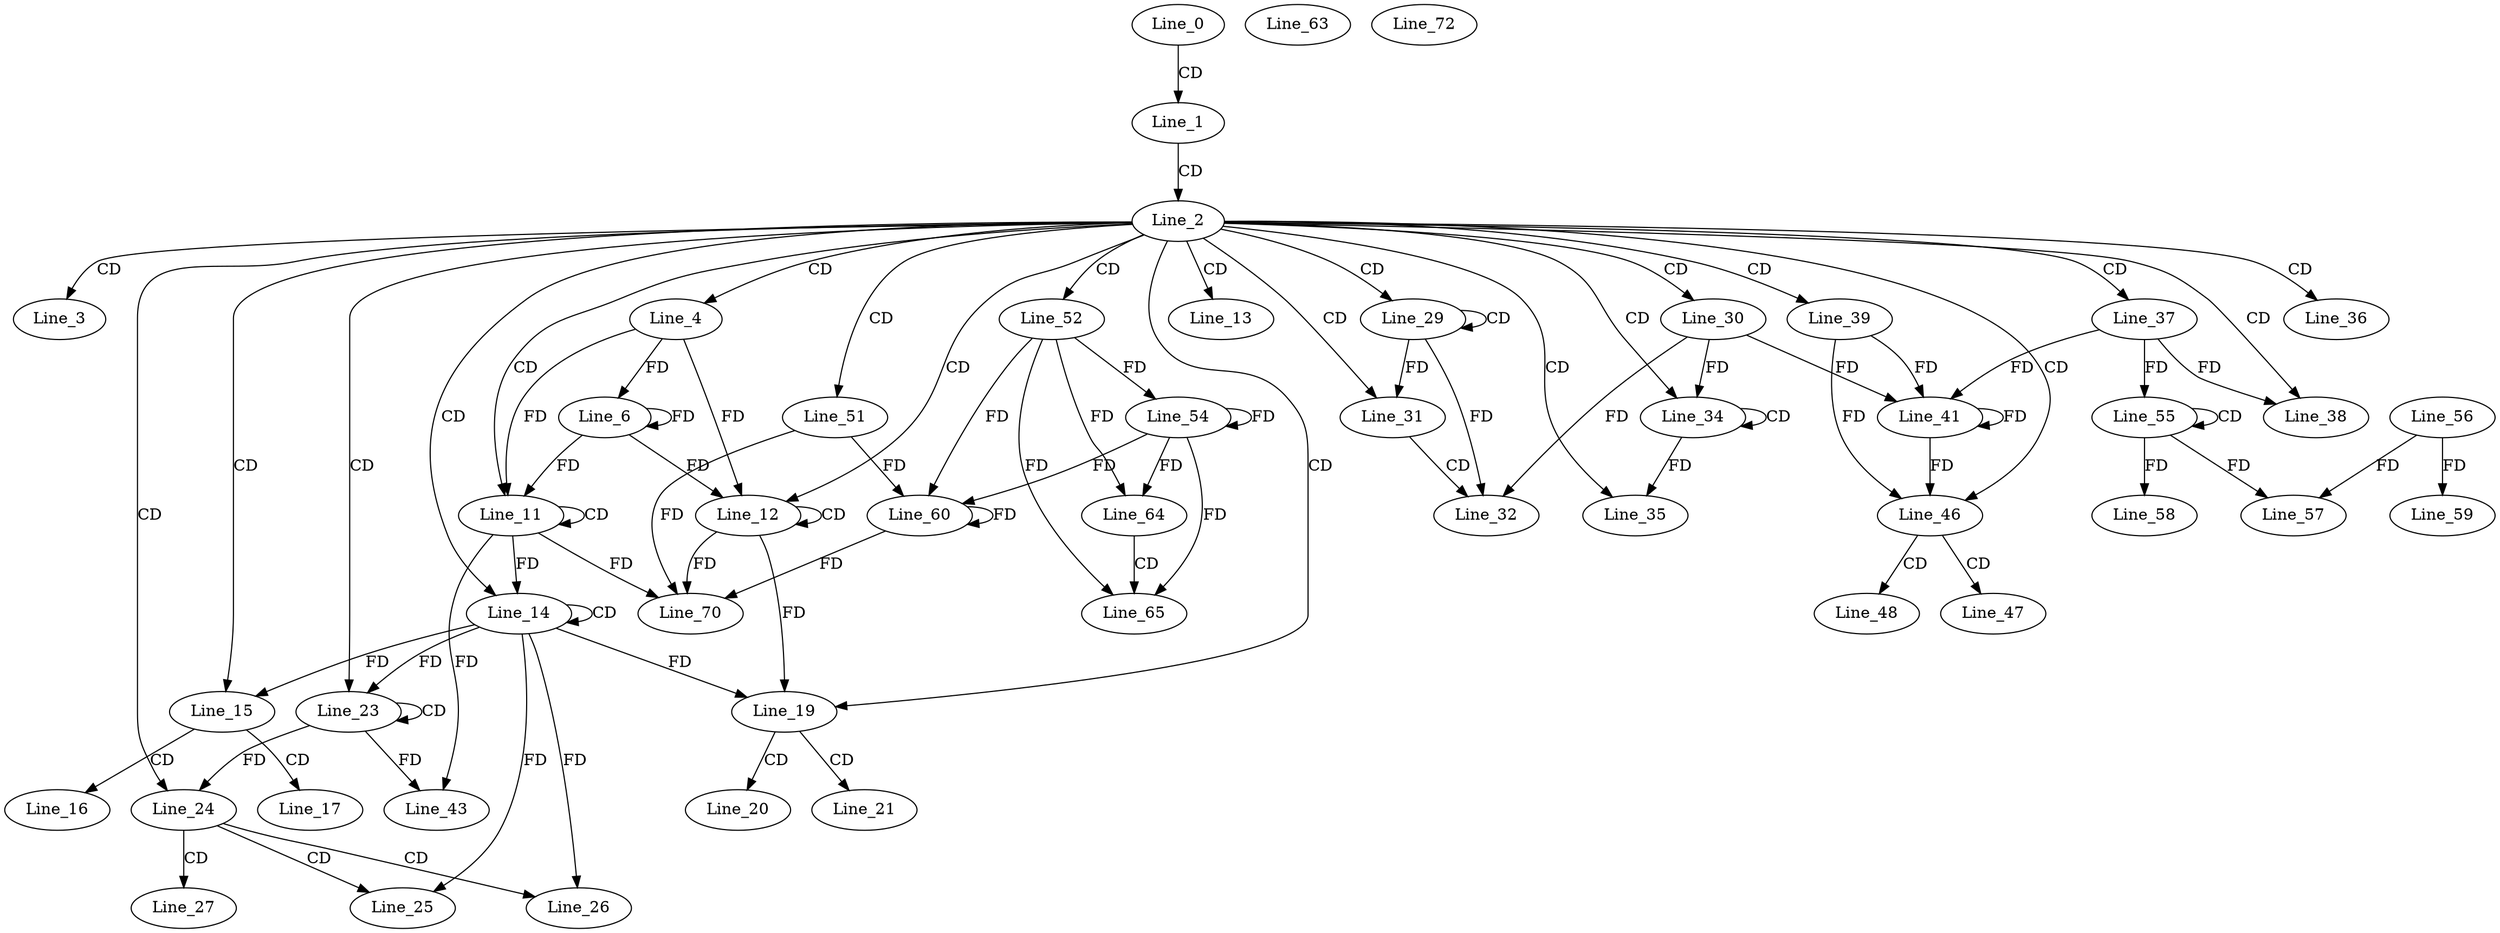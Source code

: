 digraph G {
  Line_0;
  Line_1;
  Line_2;
  Line_3;
  Line_4;
  Line_6;
  Line_11;
  Line_11;
  Line_12;
  Line_12;
  Line_13;
  Line_14;
  Line_14;
  Line_15;
  Line_16;
  Line_17;
  Line_19;
  Line_19;
  Line_19;
  Line_20;
  Line_21;
  Line_23;
  Line_23;
  Line_24;
  Line_25;
  Line_25;
  Line_26;
  Line_27;
  Line_29;
  Line_29;
  Line_30;
  Line_31;
  Line_32;
  Line_32;
  Line_32;
  Line_32;
  Line_34;
  Line_34;
  Line_35;
  Line_36;
  Line_37;
  Line_38;
  Line_39;
  Line_41;
  Line_41;
  Line_43;
  Line_46;
  Line_47;
  Line_48;
  Line_51;
  Line_52;
  Line_54;
  Line_54;
  Line_55;
  Line_55;
  Line_57;
  Line_56;
  Line_58;
  Line_59;
  Line_60;
  Line_60;
  Line_63;
  Line_64;
  Line_65;
  Line_70;
  Line_72;
  Line_0 -> Line_1 [ label="CD" ];
  Line_1 -> Line_2 [ label="CD" ];
  Line_2 -> Line_3 [ label="CD" ];
  Line_2 -> Line_4 [ label="CD" ];
  Line_4 -> Line_6 [ label="FD" ];
  Line_6 -> Line_6 [ label="FD" ];
  Line_2 -> Line_11 [ label="CD" ];
  Line_11 -> Line_11 [ label="CD" ];
  Line_4 -> Line_11 [ label="FD" ];
  Line_6 -> Line_11 [ label="FD" ];
  Line_2 -> Line_12 [ label="CD" ];
  Line_12 -> Line_12 [ label="CD" ];
  Line_4 -> Line_12 [ label="FD" ];
  Line_6 -> Line_12 [ label="FD" ];
  Line_2 -> Line_13 [ label="CD" ];
  Line_2 -> Line_14 [ label="CD" ];
  Line_14 -> Line_14 [ label="CD" ];
  Line_11 -> Line_14 [ label="FD" ];
  Line_2 -> Line_15 [ label="CD" ];
  Line_14 -> Line_15 [ label="FD" ];
  Line_15 -> Line_16 [ label="CD" ];
  Line_15 -> Line_17 [ label="CD" ];
  Line_2 -> Line_19 [ label="CD" ];
  Line_12 -> Line_19 [ label="FD" ];
  Line_14 -> Line_19 [ label="FD" ];
  Line_19 -> Line_20 [ label="CD" ];
  Line_19 -> Line_21 [ label="CD" ];
  Line_2 -> Line_23 [ label="CD" ];
  Line_23 -> Line_23 [ label="CD" ];
  Line_14 -> Line_23 [ label="FD" ];
  Line_2 -> Line_24 [ label="CD" ];
  Line_23 -> Line_24 [ label="FD" ];
  Line_24 -> Line_25 [ label="CD" ];
  Line_14 -> Line_25 [ label="FD" ];
  Line_24 -> Line_26 [ label="CD" ];
  Line_14 -> Line_26 [ label="FD" ];
  Line_24 -> Line_27 [ label="CD" ];
  Line_2 -> Line_29 [ label="CD" ];
  Line_29 -> Line_29 [ label="CD" ];
  Line_2 -> Line_30 [ label="CD" ];
  Line_2 -> Line_31 [ label="CD" ];
  Line_29 -> Line_31 [ label="FD" ];
  Line_31 -> Line_32 [ label="CD" ];
  Line_30 -> Line_32 [ label="FD" ];
  Line_29 -> Line_32 [ label="FD" ];
  Line_2 -> Line_34 [ label="CD" ];
  Line_34 -> Line_34 [ label="CD" ];
  Line_30 -> Line_34 [ label="FD" ];
  Line_2 -> Line_35 [ label="CD" ];
  Line_34 -> Line_35 [ label="FD" ];
  Line_2 -> Line_36 [ label="CD" ];
  Line_2 -> Line_37 [ label="CD" ];
  Line_2 -> Line_38 [ label="CD" ];
  Line_37 -> Line_38 [ label="FD" ];
  Line_2 -> Line_39 [ label="CD" ];
  Line_39 -> Line_41 [ label="FD" ];
  Line_41 -> Line_41 [ label="FD" ];
  Line_30 -> Line_41 [ label="FD" ];
  Line_37 -> Line_41 [ label="FD" ];
  Line_11 -> Line_43 [ label="FD" ];
  Line_23 -> Line_43 [ label="FD" ];
  Line_2 -> Line_46 [ label="CD" ];
  Line_39 -> Line_46 [ label="FD" ];
  Line_41 -> Line_46 [ label="FD" ];
  Line_46 -> Line_47 [ label="CD" ];
  Line_46 -> Line_48 [ label="CD" ];
  Line_2 -> Line_51 [ label="CD" ];
  Line_2 -> Line_52 [ label="CD" ];
  Line_52 -> Line_54 [ label="FD" ];
  Line_54 -> Line_54 [ label="FD" ];
  Line_55 -> Line_55 [ label="CD" ];
  Line_37 -> Line_55 [ label="FD" ];
  Line_55 -> Line_57 [ label="FD" ];
  Line_56 -> Line_57 [ label="FD" ];
  Line_55 -> Line_58 [ label="FD" ];
  Line_56 -> Line_59 [ label="FD" ];
  Line_51 -> Line_60 [ label="FD" ];
  Line_60 -> Line_60 [ label="FD" ];
  Line_52 -> Line_60 [ label="FD" ];
  Line_54 -> Line_60 [ label="FD" ];
  Line_52 -> Line_64 [ label="FD" ];
  Line_54 -> Line_64 [ label="FD" ];
  Line_64 -> Line_65 [ label="CD" ];
  Line_52 -> Line_65 [ label="FD" ];
  Line_54 -> Line_65 [ label="FD" ];
  Line_11 -> Line_70 [ label="FD" ];
  Line_51 -> Line_70 [ label="FD" ];
  Line_60 -> Line_70 [ label="FD" ];
  Line_12 -> Line_70 [ label="FD" ];
}
